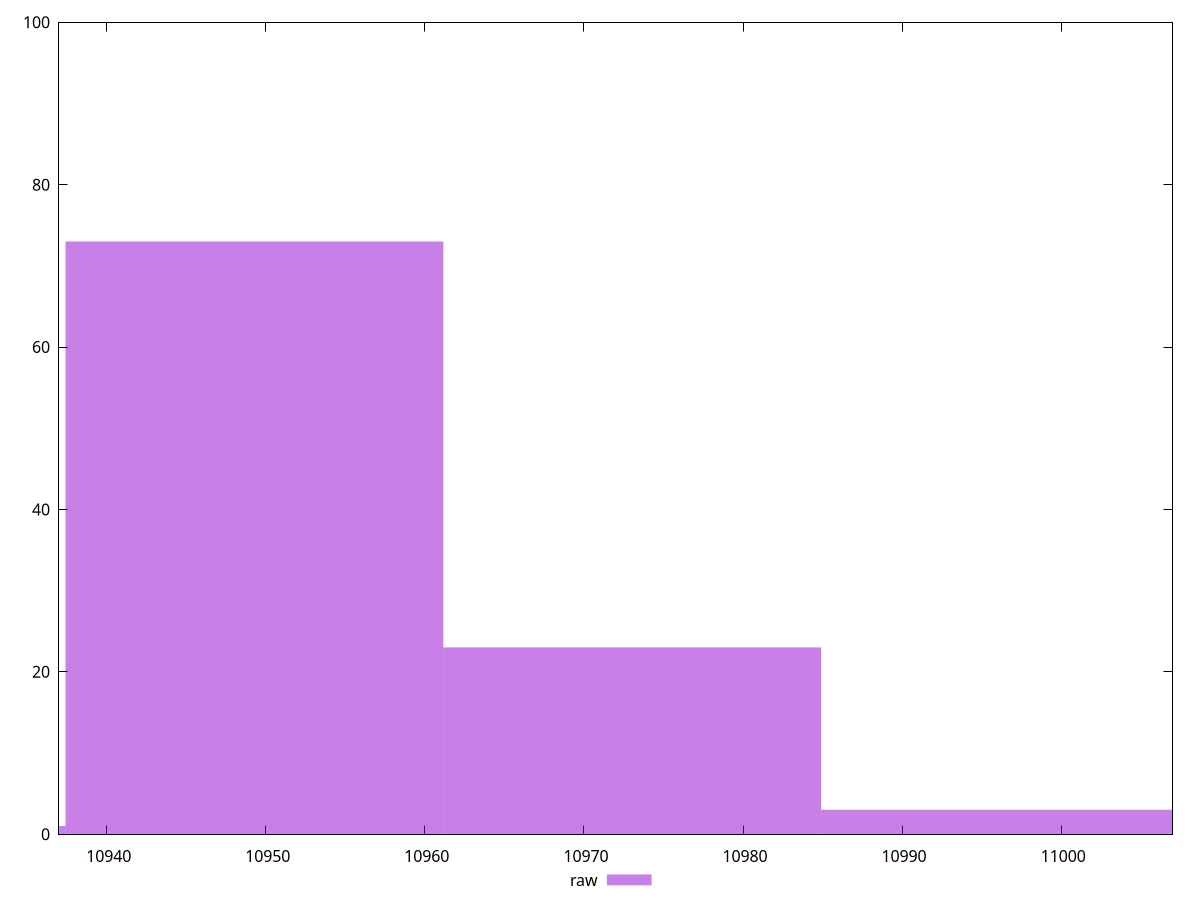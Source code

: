 reset

$raw <<EOF
10973.037275101735 23
10949.286112168615 73
10996.788438034857 3
10925.534949235494 1
EOF

set key outside below
set boxwidth 23.75116293312064
set xrange [10937:11007]
set yrange [0:100]
set style fill transparent solid 0.5 noborder
set terminal svg size 640, 490 enhanced background rgb 'white'
set output "report_00007_2020-12-11T15:55:29.892Z/metrics/samples/pages+cached+nointeractive/raw/histogram.svg"

plot $raw title "raw" with boxes

reset
